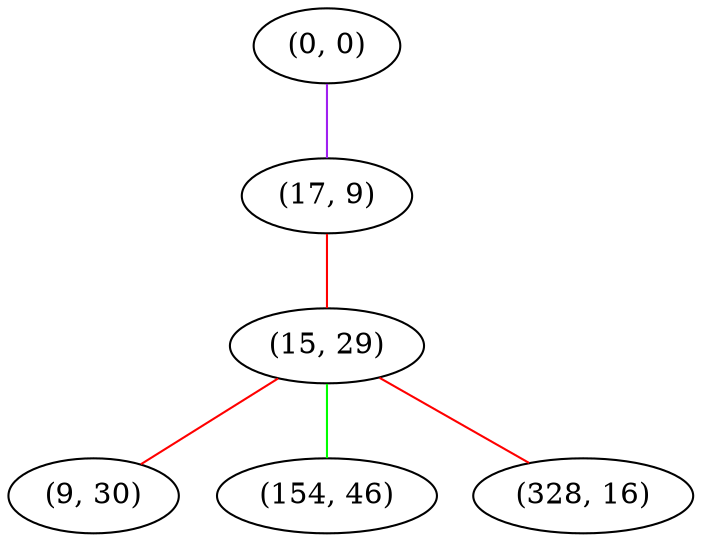 graph "" {
"(0, 0)";
"(17, 9)";
"(15, 29)";
"(9, 30)";
"(154, 46)";
"(328, 16)";
"(0, 0)" -- "(17, 9)"  [color=purple, key=0, weight=4];
"(17, 9)" -- "(15, 29)"  [color=red, key=0, weight=1];
"(15, 29)" -- "(154, 46)"  [color=green, key=0, weight=2];
"(15, 29)" -- "(9, 30)"  [color=red, key=0, weight=1];
"(15, 29)" -- "(328, 16)"  [color=red, key=0, weight=1];
}
